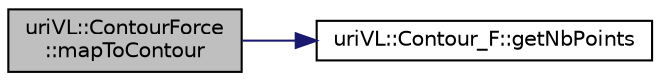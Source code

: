 digraph "uriVL::ContourForce::mapToContour"
{
  edge [fontname="Helvetica",fontsize="10",labelfontname="Helvetica",labelfontsize="10"];
  node [fontname="Helvetica",fontsize="10",shape=record];
  rankdir="LR";
  Node1 [label="uriVL::ContourForce\l::mapToContour",height=0.2,width=0.4,color="black", fillcolor="grey75", style="filled", fontcolor="black"];
  Node1 -> Node2 [color="midnightblue",fontsize="10",style="solid",fontname="Helvetica"];
  Node2 [label="uriVL::Contour_F::getNbPoints",height=0.2,width=0.4,color="black", fillcolor="white", style="filled",URL="$classuriVL_1_1Contour__F.html#aa0b25033e2deeffcce76f9f5230d1f7e",tooltip="Gives the number of points along the contour. "];
}
